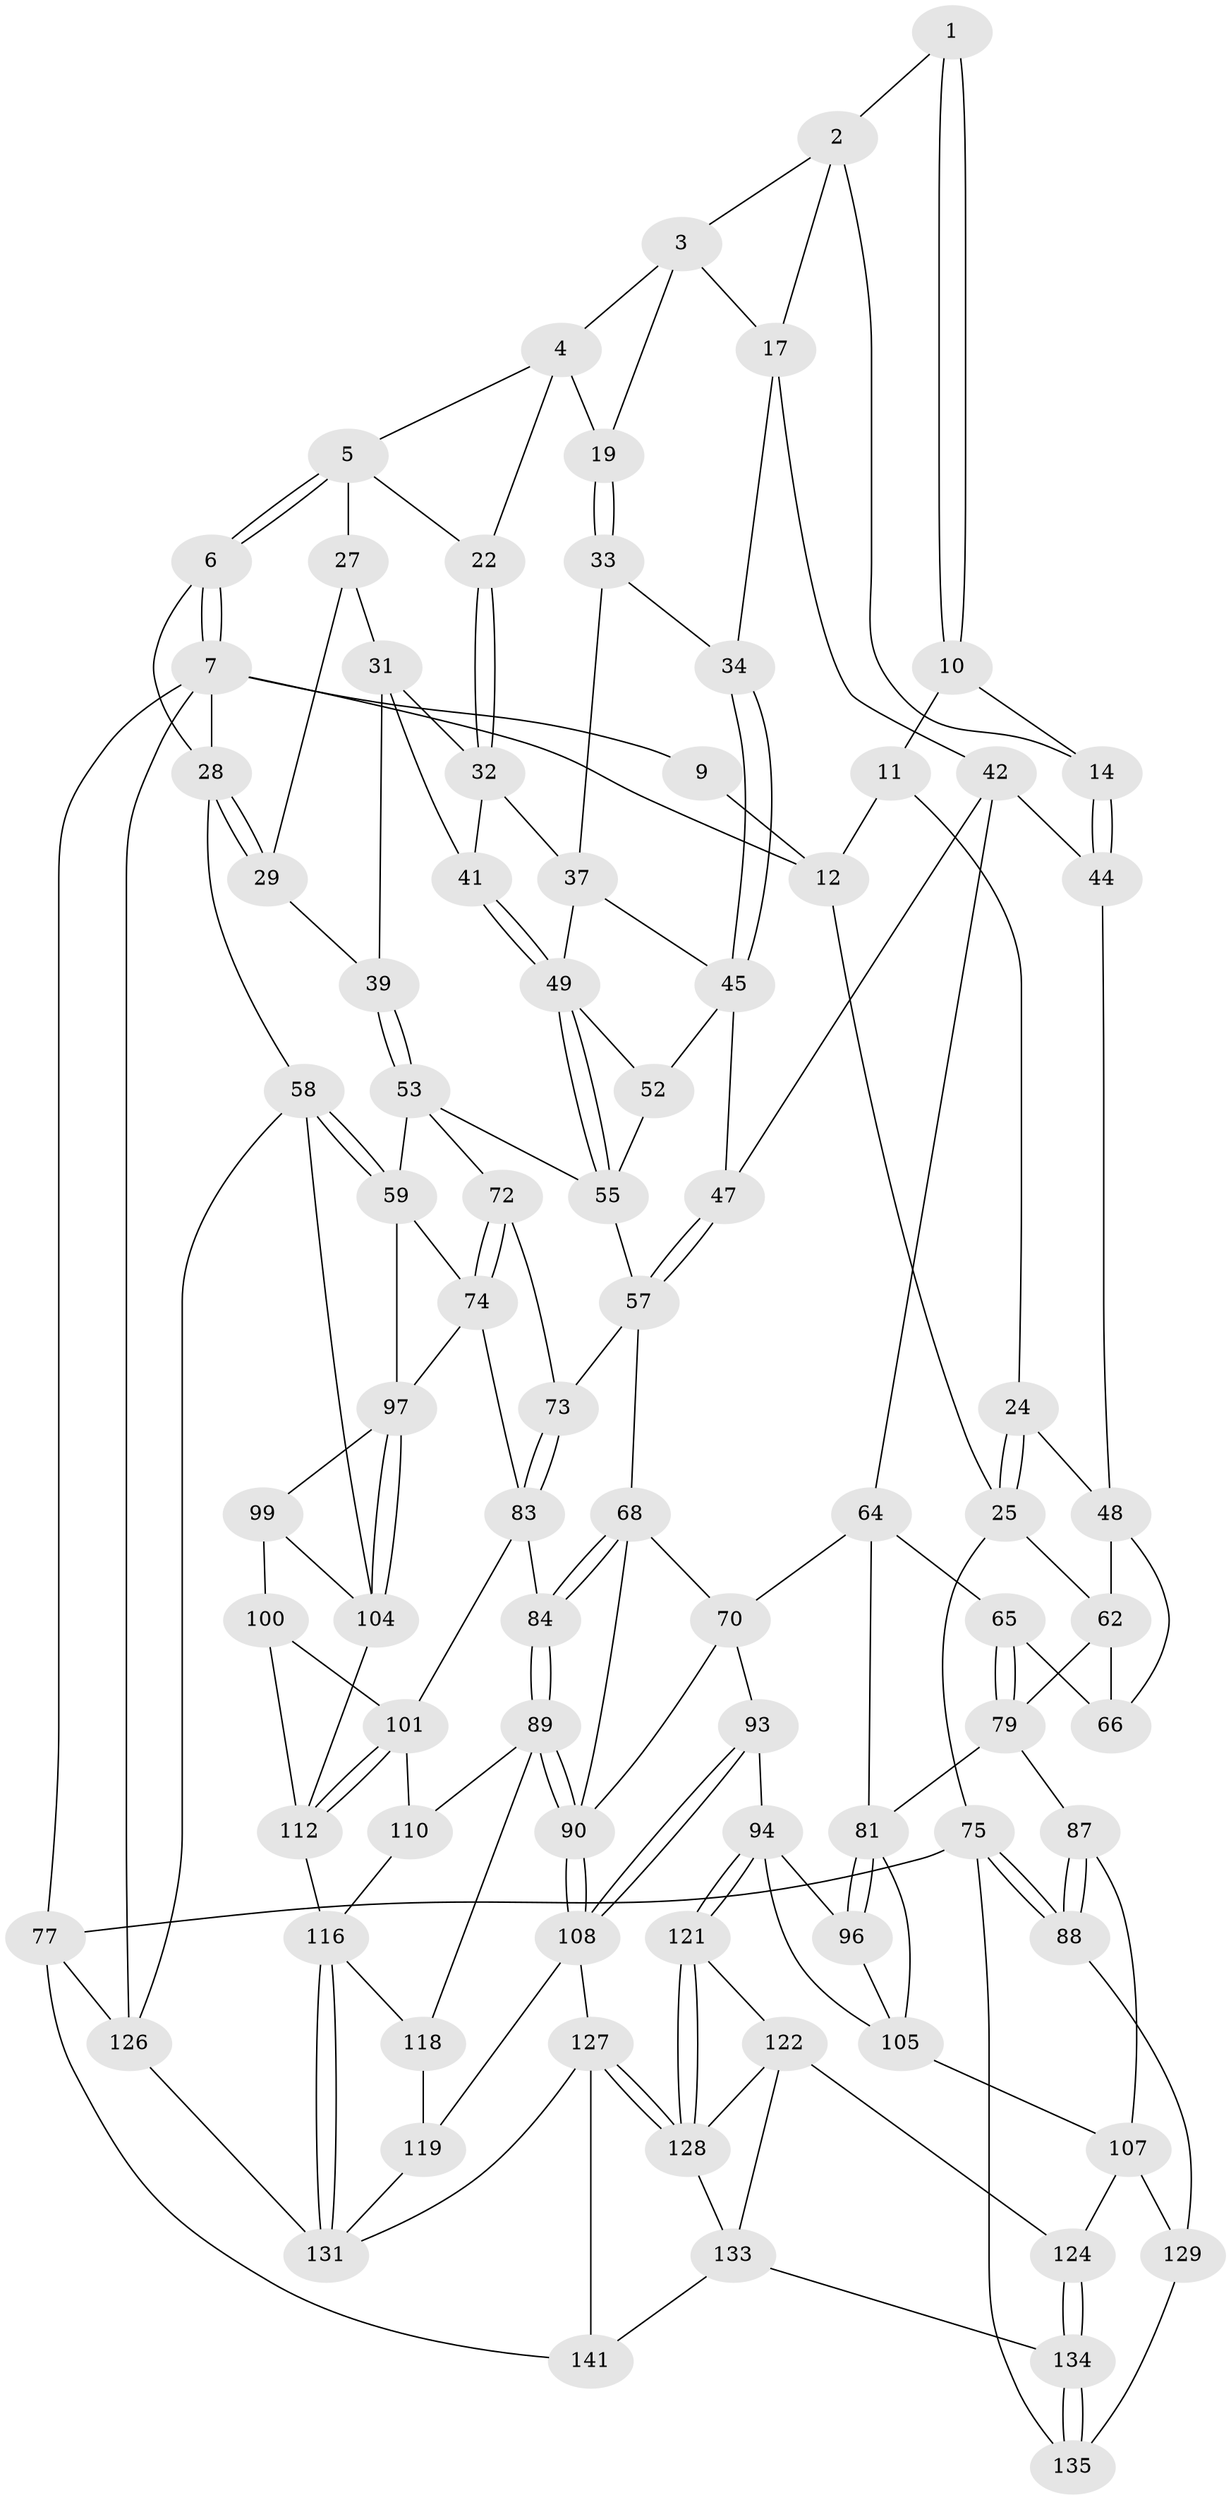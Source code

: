 // Generated by graph-tools (version 1.1) at 2025/24/03/03/25 07:24:36]
// undirected, 86 vertices, 186 edges
graph export_dot {
graph [start="1"]
  node [color=gray90,style=filled];
  1 [pos="+0.12845702673744602+0"];
  2 [pos="+0.23328015211690456+0",super="+13"];
  3 [pos="+0.4966855754730204+0",super="+16"];
  4 [pos="+0.5283090545655666+0",super="+18"];
  5 [pos="+0.7185858865002497+0",super="+21"];
  6 [pos="+1+0",super="+26"];
  7 [pos="+1+0",super="+8"];
  9 [pos="+0.016818720653840297+0"];
  10 [pos="+0.12279462327887455+0",super="+15"];
  11 [pos="+0.064616579545167+0.06298901064203019",super="+23"];
  12 [pos="+0.05640331131590006+0.052452404109658186",super="+20"];
  14 [pos="+0.26547536460019333+0.1226754113313119"];
  17 [pos="+0.3542364780080227+0.13428741532021438",super="+35"];
  19 [pos="+0.5257696438042913+0.11156829236542724"];
  22 [pos="+0.7202679813718189+0.030458631700510837"];
  24 [pos="+0.10952922396132801+0.18011690085378526"];
  25 [pos="+0+0.1462372157189129",super="+63"];
  27 [pos="+0.8723441110023739+0.07878661990339175",super="+30"];
  28 [pos="+1+0.21427305385778997",super="+51"];
  29 [pos="+0.9352678050095808+0.2681208160314385"];
  31 [pos="+0.8016942063449861+0.1842879138088393",super="+40"];
  32 [pos="+0.7095480410504545+0.1278494756529054",super="+36"];
  33 [pos="+0.5354750426697925+0.14612048431883717"];
  34 [pos="+0.397455215993191+0.1801088239561876"];
  37 [pos="+0.6456852366492707+0.20823389181623467",super="+38"];
  39 [pos="+0.9227408907348001+0.2766158452932388"];
  41 [pos="+0.7783770681386359+0.2623212758737954"];
  42 [pos="+0.3659431970937312+0.347007375987588",super="+43"];
  44 [pos="+0.2679900442550675+0.3045617937087843"];
  45 [pos="+0.4963621519081838+0.2364879858940757",super="+46"];
  47 [pos="+0.4752982864259395+0.34114349978281777"];
  48 [pos="+0.13223183874017355+0.3233189979861559",super="+61"];
  49 [pos="+0.720901486458859+0.3164726301991232",super="+50"];
  52 [pos="+0.6128325619532344+0.27618741622228565"];
  53 [pos="+0.8895107368276389+0.3522632781164254",super="+54"];
  55 [pos="+0.7298969678244244+0.35960717001818565",super="+56"];
  57 [pos="+0.5452799924139413+0.39195420767293854",super="+67"];
  58 [pos="+1+0.5553223047516987",super="+115"];
  59 [pos="+0.9752952342415572+0.5367704563263618",super="+60"];
  62 [pos="+0+0.45141238274232026",super="+78"];
  64 [pos="+0.32135694247032104+0.4724297448434693",super="+71"];
  65 [pos="+0.23673448387297397+0.46575945374854105"];
  66 [pos="+0.22360469641299657+0.4581947128863322"];
  68 [pos="+0.5243344113217462+0.5272773444117513",super="+69"];
  70 [pos="+0.3559557955471784+0.5317339562754829",super="+92"];
  72 [pos="+0.7266536186634797+0.4978890329690542"];
  73 [pos="+0.6463854251214077+0.49644482232984455"];
  74 [pos="+0.7541911056227993+0.5347916127120307",super="+85"];
  75 [pos="+0+0.8810207288348042",super="+76"];
  77 [pos="+0+1",super="+142"];
  79 [pos="+0.15440130333951807+0.5969040770899896",super="+80"];
  81 [pos="+0.2874405065100638+0.6038637490249321",super="+82"];
  83 [pos="+0.6399576318093745+0.6505312897872817",super="+86"];
  84 [pos="+0.6195576504195915+0.6516785591622716"];
  87 [pos="+0.06310814873210524+0.7091875951415384"];
  88 [pos="+0+0.8083563674117654"];
  89 [pos="+0.5717581230681378+0.7147076448381167",super="+111"];
  90 [pos="+0.48773900322196617+0.7314553775877523",super="+91"];
  93 [pos="+0.4058160370858116+0.7229249332410185"];
  94 [pos="+0.3165403514752622+0.743894454618782",super="+95"];
  96 [pos="+0.29673909347277244+0.7048686985590064"];
  97 [pos="+0.899394655403803+0.6635925217252854",super="+98"];
  99 [pos="+0.8013442297265241+0.647768143299307",super="+103"];
  100 [pos="+0.7811851914273774+0.6918005572481911",super="+109"];
  101 [pos="+0.7655069615858691+0.694322204379563",super="+102"];
  104 [pos="+0.8983885688983624+0.6665687150949934",super="+113"];
  105 [pos="+0.20062651364901568+0.6722520716005154",super="+106"];
  107 [pos="+0.16037754675496235+0.7566536849588784",super="+125"];
  108 [pos="+0.4699964214107924+0.7483173862894689",super="+120"];
  110 [pos="+0.704037278518915+0.6911720527128924"];
  112 [pos="+0.8055722229960603+0.8019208306317298",super="+114"];
  116 [pos="+0.7457671960650625+0.8874006376377178",super="+117"];
  118 [pos="+0.6323092998332543+0.7896332916571742"];
  119 [pos="+0.5498619323901461+0.8225598032891362"];
  121 [pos="+0.31626135862407484+0.7450033766278252"];
  122 [pos="+0.2872539552941605+0.8078515342537231",super="+123"];
  124 [pos="+0.2031820648858544+0.8435367541819996"];
  126 [pos="+1+1",super="+137"];
  127 [pos="+0.46375047193748736+0.8988811798345177",super="+140"];
  128 [pos="+0.3912364510961274+0.8683195058415124",super="+130"];
  129 [pos="+0.1554415328650858+0.8303885089023272"];
  131 [pos="+0.7451803358197587+0.904642343454662",super="+132"];
  133 [pos="+0.2772702212967725+0.9358658648529458",super="+138"];
  134 [pos="+0.16956806427350915+0.9341890159048408",super="+139"];
  135 [pos="+0.02776220885856157+1",super="+136"];
  141 [pos="+0.40971579513225326+1"];
  1 -- 2;
  1 -- 10;
  1 -- 10;
  2 -- 3;
  2 -- 17;
  2 -- 14;
  3 -- 4;
  3 -- 19;
  3 -- 17;
  4 -- 5;
  4 -- 19;
  4 -- 22;
  5 -- 6;
  5 -- 6;
  5 -- 27;
  5 -- 22;
  6 -- 7;
  6 -- 7;
  6 -- 28;
  7 -- 126;
  7 -- 9;
  7 -- 77;
  7 -- 28;
  7 -- 12;
  9 -- 12;
  10 -- 11 [weight=2];
  10 -- 14;
  11 -- 12;
  11 -- 24;
  12 -- 25;
  14 -- 44;
  14 -- 44;
  17 -- 34;
  17 -- 42;
  19 -- 33;
  19 -- 33;
  22 -- 32;
  22 -- 32;
  24 -- 25;
  24 -- 25;
  24 -- 48;
  25 -- 75;
  25 -- 62;
  27 -- 29;
  27 -- 31;
  28 -- 29;
  28 -- 29;
  28 -- 58;
  29 -- 39;
  31 -- 32;
  31 -- 41;
  31 -- 39;
  32 -- 41;
  32 -- 37;
  33 -- 34;
  33 -- 37;
  34 -- 45;
  34 -- 45;
  37 -- 49;
  37 -- 45;
  39 -- 53;
  39 -- 53;
  41 -- 49;
  41 -- 49;
  42 -- 47;
  42 -- 64;
  42 -- 44;
  44 -- 48;
  45 -- 52;
  45 -- 47;
  47 -- 57;
  47 -- 57;
  48 -- 66;
  48 -- 62;
  49 -- 55;
  49 -- 55;
  49 -- 52;
  52 -- 55;
  53 -- 72;
  53 -- 55;
  53 -- 59;
  55 -- 57;
  57 -- 73;
  57 -- 68;
  58 -- 59;
  58 -- 59;
  58 -- 126;
  58 -- 104;
  59 -- 97;
  59 -- 74;
  62 -- 66;
  62 -- 79;
  64 -- 65;
  64 -- 81;
  64 -- 70;
  65 -- 66;
  65 -- 79;
  65 -- 79;
  68 -- 84;
  68 -- 84;
  68 -- 70;
  68 -- 90;
  70 -- 93;
  70 -- 90;
  72 -- 73;
  72 -- 74;
  72 -- 74;
  73 -- 83;
  73 -- 83;
  74 -- 83;
  74 -- 97;
  75 -- 88;
  75 -- 88;
  75 -- 77;
  75 -- 135;
  77 -- 126 [weight=2];
  77 -- 141;
  79 -- 81;
  79 -- 87;
  81 -- 96;
  81 -- 96;
  81 -- 105;
  83 -- 84;
  83 -- 101;
  84 -- 89;
  84 -- 89;
  87 -- 88;
  87 -- 88;
  87 -- 107;
  88 -- 129;
  89 -- 90;
  89 -- 90;
  89 -- 118;
  89 -- 110;
  90 -- 108;
  90 -- 108;
  93 -- 94;
  93 -- 108;
  93 -- 108;
  94 -- 121;
  94 -- 121;
  94 -- 96;
  94 -- 105;
  96 -- 105;
  97 -- 104;
  97 -- 104;
  97 -- 99;
  99 -- 100 [weight=2];
  99 -- 104;
  100 -- 101;
  100 -- 112;
  101 -- 112;
  101 -- 112;
  101 -- 110;
  104 -- 112;
  105 -- 107;
  107 -- 129;
  107 -- 124;
  108 -- 127;
  108 -- 119;
  110 -- 116;
  112 -- 116;
  116 -- 131;
  116 -- 131;
  116 -- 118;
  118 -- 119;
  119 -- 131;
  121 -- 122;
  121 -- 128;
  121 -- 128;
  122 -- 124;
  122 -- 133;
  122 -- 128;
  124 -- 134;
  124 -- 134;
  126 -- 131;
  127 -- 128;
  127 -- 128;
  127 -- 141;
  127 -- 131;
  128 -- 133;
  129 -- 135;
  133 -- 141;
  133 -- 134;
  134 -- 135 [weight=2];
  134 -- 135;
}

